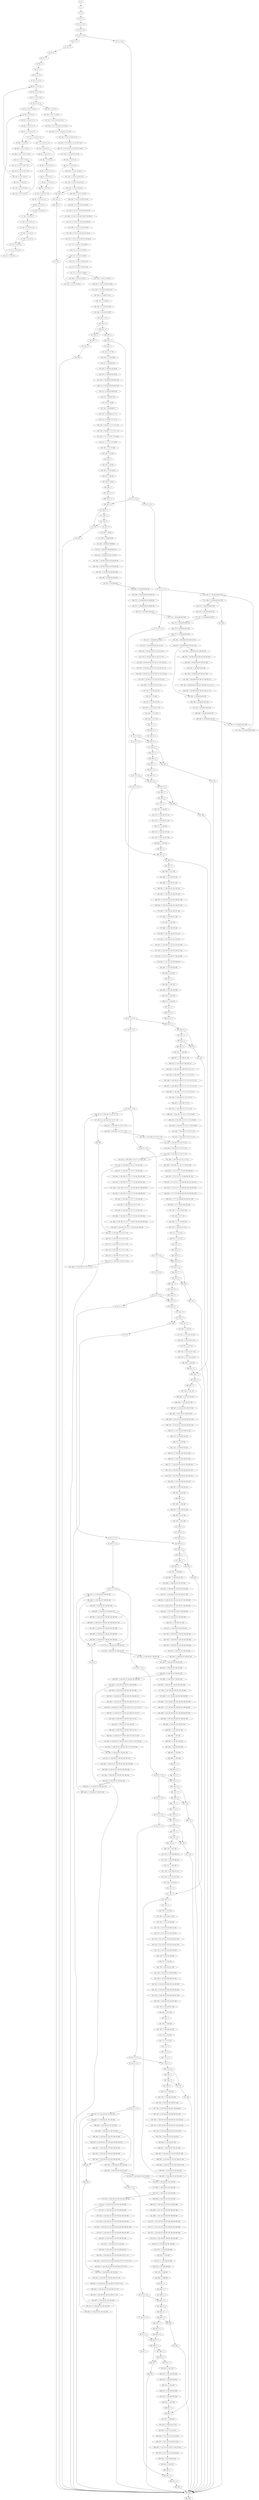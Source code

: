 digraph G {
0[label="0, 0: "];
1[label="1, 1: "];
2[label="2, 2: 0 "];
3[label="3, 3: 0 1 2 "];
4[label="4, 5: 0 1 2 3 4 "];
5[label="5, 6: 0 1 2 3 4 "];
6[label="6, 7: 0 1 2 3 4 "];
7[label="7, 8: 0 1 2 3 4 "];
8[label="8, 9: 0 1 2 3 4 "];
9[label="9, 10: 0 1 2 3 4 "];
10[label="10, 11: 0 1 2 3 4 "];
11[label="11, 12: 0 1 2 3 4 "];
12[label="12, 13: 0 1 2 3 4 "];
13[label="13, 14: 0 1 2 3 4 "];
14[label="14, 15: 0 1 2 3 4 "];
15[label="15, 16: 0 1 2 3 4 "];
16[label="16, 17: 0 1 2 3 4 "];
17[label="17, 18: 0 1 2 3 4 "];
18[label="18, 19: 0 1 2 3 4 "];
19[label="19, 20: 0 1 2 3 4 "];
20[label="20, 21: 0 1 2 3 4 "];
21[label="21, 22: 0 1 2 3 4 "];
22[label="22, 23: 0 1 2 3 4 "];
23[label="23, 24: 0 1 2 3 4 "];
24[label="24, 25: 0 1 2 3 4 "];
25[label="25, 26: 0 1 2 3 4 "];
26[label="26, 27: 0 1 2 3 4 "];
27[label="27, 28: 0 1 2 3 4 "];
28[label="28, 29: 0 1 2 3 4 "];
29[label="29, 30: 0 1 2 3 4 "];
30[label="30, 31: 0 1 2 3 4 "];
31[label="31, 32: 0 1 2 3 4 "];
32[label="32, 33: 0 1 2 3 4 "];
33[label="33, 34: 0 1 2 3 4 "];
34[label="34, 35: 0 1 2 3 4 "];
35[label="35, 36: 0 1 2 3 4 "];
36[label="36, 37: 0 1 2 3 4 "];
37[label="37, 38: 0 1 2 3 4 "];
38[label="38, 39: 0 1 2 "];
39[label="39, 40: 1 2 "];
40[label="40, 41: 1 2 "];
41[label="41, 43: 1 2 "];
42[label="42, 45: 1 2 "];
43[label="43, 47: 1 2 "];
44[label="44, 49: 1 2 "];
45[label="45, 51: 1 2 "];
46[label="46, 52: 1 2 5 6 "];
47[label="47, 53: 1 2 5 6 7 8 "];
48[label="48, 54: 1 2 5 6 7 8 "];
49[label="49, 56: 1 2 5 6 7 8 9 "];
50[label="50, 57: 1 2 5 6 7 8 9 "];
51[label="51, 58: 1 2 5 6 7 8 "];
52[label="52, 61: 1 2 5 6 7 8 10 11 "];
53[label="53, 63: 1 2 5 6 10 11 "];
54[label="54, 65: 1 2 5 6 10 11 12 "];
55[label="55, 66: 1 2 5 6 10 11 12 "];
56[label="56, 67: 1 2 5 6 10 11 12 "];
57[label="57, 72: 1 2 5 6 10 11 12 "];
58[label="58, 77: 1 2 5 6 10 11 12 "];
59[label="59, 78: 1 2 5 6 10 11 "];
60[label="60, 82: 1 2 5 6 10 11 "];
61[label="61, 83: 1 2 5 6 10 11 "];
62[label="62, 85: 1 2 5 6 10 11 13 "];
63[label="63, 86: 1 2 5 6 10 11 13 "];
64[label="64, 87: 1 2 5 6 10 11 "];
65[label="65, 91: 1 2 5 6 10 11 "];
66[label="66, 92: 1 2 5 6 10 11 "];
67[label="67, 94: 1 2 5 6 10 11 14 "];
68[label="68, 95: 1 2 5 6 10 11 14 "];
69[label="69, 96: 1 2 5 6 10 11 "];
70[label="70, 100: 1 2 5 6 10 11 "];
71[label="71, 101: 1 2 5 6 10 11 "];
72[label="72, 103: 1 2 5 6 10 11 15 "];
73[label="73, 104: 1 2 5 6 10 11 15 "];
74[label="74, 105: 1 2 5 6 10 11 "];
75[label="75, 109: 1 2 5 6 10 11 "];
76[label="76, 110: 1 2 5 6 10 11 "];
77[label="77, 111: 1 2 5 6 10 11 "];
78[label="78, 113: 1 2 5 6 10 11 "];
79[label="79, 954: 1 2 5 6 10 11 "];
80[label="80, 955: 1 2 5 6 7 8 10 11 "];
81[label="81, 956: 1 2 5 6 7 8 10 11 16 17 "];
82[label="82, 115: 1 2 5 6 7 8 16 17 "];
83[label="83, 117: 1 2 5 6 7 8 16 17 18 "];
84[label="84, 118: 1 2 5 6 7 8 16 17 18 "];
85[label="85, 119: 1 2 5 6 7 8 16 17 "];
86[label="86, 123: 1 2 5 6 16 17 "];
87[label="87, 124: 1 2 5 6 7 8 16 17 "];
88[label="88, 125: 1 2 5 6 7 8 16 17 "];
89[label="89, 128: 1 2 5 6 7 8 "];
90[label="90, 129: 1 2 5 6 7 8 19 20 "];
91[label="91, 132: 1 2 5 6 7 8 19 20 21 22 "];
92[label="92, 133: 1 2 5 6 7 8 19 20 21 22 23 24 "];
93[label="93, 134: 1 2 5 6 7 8 19 20 21 22 23 24 "];
94[label="94, 135: 1 2 5 6 7 8 19 20 21 22 "];
95[label="95, 136: 1 2 5 6 19 20 21 22 25 26 27 28 "];
96[label="96, 137: 1 2 5 6 19 20 21 22 25 26 27 28 29 "];
97[label="97, 138: 1 2 5 6 19 20 21 22 29 "];
98[label="98, 140: 1 2 5 6 21 22 "];
99[label="99, 141: 1 2 5 6 21 22 "];
100[label="100, 144: 1 2 5 6 21 22 30 31 "];
101[label="101, 145: 1 2 5 6 21 22 30 31 32 "];
102[label="102, 146: 1 2 5 6 21 22 30 31 32 "];
103[label="103, 147: 1 2 5 6 21 22 30 31 "];
104[label="104, 149: 1 2 "];
105[label="105, 150: 1 2 "];
106[label="106, 154: 1 2 "];
107[label="107, 155: "];
108[label="108, 159: 1 2 5 6 21 22 30 31 "];
109[label="109, 160: 1 2 5 6 21 22 30 31 33 34 "];
110[label="110, 164: 1 2 5 6 21 22 33 34 35 36 "];
111[label="111, 165: 1 2 5 6 21 22 33 34 35 36 37 38 "];
112[label="112, 166: 1 2 5 6 21 22 33 34 35 36 37 38 39 40 "];
113[label="113, 167: 1 2 5 6 21 22 33 34 35 36 39 40 "];
114[label="114, 168: 1 2 5 6 21 22 33 34 35 36 "];
115[label="115, 169: 1 2 5 6 21 22 35 36 41 42 43 44 "];
116[label="116, 170: 1 2 5 6 21 22 35 36 41 42 43 44 45 "];
117[label="117, 171: 1 2 5 6 21 22 35 36 45 "];
118[label="118, 172: 1 2 5 6 21 22 46 47 "];
119[label="119, 173: 1 2 5 6 21 22 46 47 "];
120[label="120, 175: 1 2 5 6 21 22 46 47 48 "];
121[label="121, 176: 1 2 5 6 21 22 46 47 48 "];
122[label="122, 177: 1 2 5 6 21 22 46 47 "];
123[label="123, 180: 1 2 5 6 21 22 46 47 "];
124[label="124, 182: 1 2 5 6 21 22 46 47 "];
125[label="125, 183: 1 2 5 6 21 22 46 47 "];
126[label="126, 184: 1 2 5 6 21 22 46 47 49 50 "];
127[label="127, 185: 1 2 5 6 46 47 49 50 51 52 "];
128[label="128, 186: 1 2 5 6 46 47 51 52 "];
129[label="129, 187: 1 2 5 6 46 47 "];
130[label="130, 188: 1 2 5 6 53 54 55 56 "];
131[label="131, 189: 1 2 5 6 53 54 55 56 "];
132[label="132, 193: 1 2 5 6 "];
133[label="133, 194: 1 2 "];
134[label="134, 197: 1 2 "];
135[label="135, 199: 1 2 "];
136[label="136, 200: 1 2 "];
137[label="137, 204: 1 2 "];
138[label="138, 205: "];
139[label="139, 209: 1 2 "];
140[label="140, 210: 1 2 "];
141[label="141, 214: 1 2 "];
142[label="142, 215: 1 2 57 58 "];
143[label="143, 216: 1 2 57 58 59 60 "];
144[label="144, 217: 1 2 59 60 61 62 "];
145[label="145, 218: 1 2 59 60 61 62 63 64 "];
146[label="146, 219: 1 2 59 60 63 64 65 66 "];
147[label="147, 220: 1 2 59 60 63 64 65 66 67 68 "];
148[label="148, 221: 1 2 59 60 63 64 65 66 67 68 "];
149[label="149, 222: 1 2 63 64 65 66 67 68 "];
150[label="150, 223: 1 2 65 66 67 68 "];
151[label="151, 224: 1 2 65 66 "];
152[label="152, 225: 1 2 65 66 69 70 "];
153[label="153, 226: 1 2 65 66 69 70 71 72 "];
154[label="154, 227: 1 2 65 66 71 72 73 74 "];
155[label="155, 228: 1 2 65 66 71 72 73 74 75 76 "];
156[label="156, 229: 1 2 65 66 71 72 75 76 77 78 "];
157[label="157, 230: 1 2 71 72 75 76 77 78 79 80 "];
158[label="158, 231: 1 2 71 72 75 76 79 80 "];
159[label="159, 232: 1 2 75 76 79 80 "];
160[label="160, 233: 1 2 79 80 "];
161[label="161, 234: 1 2 "];
162[label="162, 235: 1 2 81 82 "];
163[label="163, 236: 1 2 81 82 83 84 "];
164[label="164, 237: 1 2 83 84 "];
165[label="165, 238: 1 2 83 84 "];
166[label="166, 239: 1 2 "];
167[label="167, 241: 0 1 2 "];
168[label="168, 244: 0 1 2 "];
169[label="169, 245: 0 1 2 "];
170[label="170, 246: 0 1 2 "];
171[label="171, 249: 1 2 "];
172[label="172, 250: 1 2 "];
173[label="173, 252: "];
174[label="174, 253: "];
175[label="175, 255: 1 2 "];
176[label="176, 258: 1 2 85 86 "];
177[label="177, 259: 1 2 85 86 87 88 "];
178[label="178, 260: 1 2 85 86 87 88 89 90 "];
179[label="179, 261: 1 2 85 86 87 88 89 90 91 92 "];
180[label="180, 262: 1 2 85 86 87 88 91 92 93 94 "];
181[label="181, 263: 1 2 85 86 87 88 91 92 93 94 95 96 "];
182[label="182, 264: 1 2 85 86 87 88 91 92 93 94 95 96 "];
183[label="183, 265: 1 2 85 86 91 92 93 94 95 96 "];
184[label="184, 266: 1 2 85 86 93 94 95 96 "];
185[label="185, 267: 1 2 85 86 93 94 "];
186[label="186, 268: 1 2 85 86 93 94 97 98 "];
187[label="187, 269: 1 2 85 86 93 94 97 98 99 100 "];
188[label="188, 270: 1 2 85 86 93 94 97 98 99 100 "];
189[label="189, 271: 1 2 85 86 93 94 97 98 99 100 "];
190[label="190, 272: 1 2 85 86 93 94 97 98 "];
191[label="191, 274: 1 2 85 86 93 94 97 98 "];
192[label="192, 275: 1 2 85 86 93 94 97 98 "];
193[label="193, 276: 1 2 85 86 93 94 97 98 "];
194[label="194, 277: 1 2 85 86 93 94 97 98 "];
195[label="195, 280: 1 2 85 86 93 94 97 98 101 102 "];
196[label="196, 281: 1 2 85 86 93 94 97 98 101 102 "];
197[label="197, 284: 1 2 85 86 93 94 97 98 103 104 "];
198[label="198, 285: 1 2 85 86 93 94 97 98 103 104 105 106 "];
199[label="199, 286: 1 2 85 86 93 94 97 98 105 106 "];
200[label="200, 287: 1 2 85 86 93 94 97 98 "];
201[label="201, 288: 1 2 85 86 93 94 97 98 107 108 "];
202[label="202, 290: 1 2 85 86 93 94 97 98 107 108 109 110 "];
203[label="203, 292: 1 2 85 86 93 94 97 98 107 108 109 110 111 112 "];
204[label="204, 293: 1 2 85 86 93 94 97 98 107 108 111 112 "];
205[label="205, 295: 1 2 85 86 93 94 97 98 "];
206[label="206, 296: 1 2 85 86 93 94 97 98 "];
207[label="207, 297: 1 2 85 86 93 94 97 98 "];
208[label="208, 298: 1 2 85 86 93 94 97 98 "];
209[label="209, 299: 1 2 85 86 93 94 97 98 "];
210[label="210, 301: 0 1 2 85 86 93 94 97 98 "];
211[label="211, 304: 0 1 2 85 86 93 94 97 98 "];
212[label="212, 305: 0 1 2 85 86 93 94 97 98 "];
213[label="213, 306: 0 1 2 85 86 93 94 97 98 "];
214[label="214, 309: "];
215[label="215, 311: 1 2 85 86 93 94 97 98 "];
216[label="216, 318: 1 2 85 86 93 94 97 98 "];
217[label="217, 321: 1 2 85 86 93 94 97 98 "];
218[label="218, 322: 1 2 85 86 93 94 97 98 "];
219[label="219, 323: 1 2 85 86 93 94 97 98 113 114 "];
220[label="220, 324: 1 2 93 94 97 98 113 114 115 116 "];
221[label="221, 325: 1 2 93 94 97 98 115 116 117 118 "];
222[label="222, 326: 1 2 93 94 97 98 115 116 117 118 119 120 "];
223[label="223, 327: 1 2 93 94 97 98 115 116 119 120 121 122 "];
224[label="224, 328: 1 2 97 98 115 116 119 120 121 122 123 124 "];
225[label="225, 329: 1 2 97 98 115 116 119 120 123 124 "];
226[label="226, 330: 1 2 97 98 119 120 123 124 "];
227[label="227, 331: 1 2 97 98 123 124 "];
228[label="228, 332: 1 2 97 98 "];
229[label="229, 333: 1 2 97 98 125 126 "];
230[label="230, 334: 1 2 125 126 127 128 "];
231[label="231, 335: 1 2 127 128 "];
232[label="232, 336: 1 2 127 128 "];
233[label="233, 337: 1 2 "];
234[label="234, 339: 0 1 2 "];
235[label="235, 342: 0 1 2 "];
236[label="236, 343: 0 1 2 "];
237[label="237, 344: 0 1 2 "];
238[label="238, 347: 1 2 "];
239[label="239, 348: 1 2 "];
240[label="240, 350: "];
241[label="241, 351: "];
242[label="242, 353: 1 2 "];
243[label="243, 357: 0 1 2 "];
244[label="244, 360: 0 1 2 "];
245[label="245, 361: 0 1 2 "];
246[label="246, 362: 0 1 2 "];
247[label="247, 365: 1 2 "];
248[label="248, 366: 1 2 "];
249[label="249, 368: "];
250[label="250, 369: "];
251[label="251, 371: 1 2 "];
252[label="252, 374: 1 2 129 130 "];
253[label="253, 375: 1 2 129 130 131 132 "];
254[label="254, 376: 1 2 129 130 131 132 "];
255[label="255, 377: 1 2 129 130 "];
256[label="256, 378: 1 2 129 130 133 134 "];
257[label="257, 379: 1 2 133 134 135 136 "];
258[label="258, 380: 1 2 135 136 "];
259[label="259, 381: 1 2 "];
260[label="260, 382: 1 2 "];
261[label="261, 383: 1 2 "];
262[label="262, 387: 1 2 "];
263[label="263, 388: 1 2 137 138 "];
264[label="264, 389: 1 2 137 138 139 140 "];
265[label="265, 390: 1 2 139 140 141 142 "];
266[label="266, 391: 1 2 139 140 141 142 143 144 "];
267[label="267, 392: 1 2 139 140 143 144 145 146 "];
268[label="268, 393: 1 2 139 140 143 144 145 146 147 148 "];
269[label="269, 394: 1 2 139 140 143 144 145 146 147 148 "];
270[label="270, 395: 1 2 143 144 145 146 147 148 "];
271[label="271, 396: 1 2 145 146 147 148 "];
272[label="272, 397: 1 2 145 146 "];
273[label="273, 398: 1 2 145 146 149 150 "];
274[label="274, 399: 1 2 145 146 149 150 151 152 "];
275[label="275, 400: 1 2 145 146 151 152 153 154 "];
276[label="276, 401: 1 2 145 146 151 152 153 154 155 156 "];
277[label="277, 402: 1 2 145 146 151 152 155 156 157 158 "];
278[label="278, 403: 1 2 151 152 155 156 157 158 159 160 "];
279[label="279, 404: 1 2 151 152 155 156 159 160 "];
280[label="280, 405: 1 2 155 156 159 160 "];
281[label="281, 406: 1 2 159 160 "];
282[label="282, 407: 1 2 "];
283[label="283, 408: 1 2 161 162 "];
284[label="284, 409: 1 2 161 162 163 164 "];
285[label="285, 410: 1 2 163 164 "];
286[label="286, 411: 1 2 163 164 "];
287[label="287, 412: 1 2 "];
288[label="288, 414: 0 1 2 "];
289[label="289, 417: 0 1 2 "];
290[label="290, 418: 0 1 2 "];
291[label="291, 419: 0 1 2 "];
292[label="292, 422: 1 2 "];
293[label="293, 423: 1 2 "];
294[label="294, 425: "];
295[label="295, 426: "];
296[label="296, 428: 1 2 "];
297[label="297, 431: 1 2 165 166 "];
298[label="298, 432: 1 2 165 166 167 168 "];
299[label="299, 433: 1 2 165 166 167 168 169 170 "];
300[label="300, 434: 1 2 165 166 167 168 169 170 171 172 "];
301[label="301, 435: 1 2 165 166 167 168 171 172 173 174 "];
302[label="302, 436: 1 2 165 166 167 168 171 172 173 174 175 176 "];
303[label="303, 437: 1 2 165 166 167 168 171 172 173 174 175 176 "];
304[label="304, 438: 1 2 165 166 171 172 173 174 175 176 "];
305[label="305, 439: 1 2 165 166 173 174 175 176 "];
306[label="306, 440: 1 2 165 166 173 174 "];
307[label="307, 441: 1 2 165 166 173 174 177 178 "];
308[label="308, 442: 1 2 165 166 173 174 177 178 179 180 "];
309[label="309, 443: 1 2 165 166 173 174 177 178 179 180 "];
310[label="310, 444: 1 2 165 166 173 174 177 178 179 180 "];
311[label="311, 445: 1 2 165 166 173 174 177 178 "];
312[label="312, 447: 1 2 165 166 173 174 177 178 "];
313[label="313, 448: 1 2 165 166 173 174 177 178 "];
314[label="314, 449: 1 2 165 166 173 174 177 178 "];
315[label="315, 450: 1 2 165 166 173 174 177 178 "];
316[label="316, 453: 1 2 165 166 173 174 177 178 181 182 "];
317[label="317, 454: 1 2 165 166 173 174 177 178 181 182 "];
318[label="318, 457: 1 2 165 166 173 174 177 178 183 184 "];
319[label="319, 458: 1 2 165 166 173 174 177 178 183 184 185 186 "];
320[label="320, 459: 1 2 165 166 173 174 177 178 185 186 187 188 "];
321[label="321, 460: 1 2 165 166 173 174 177 178 185 186 187 188 189 190 "];
322[label="322, 461: 1 2 165 166 173 174 177 178 185 186 189 190 "];
323[label="323, 462: 1 2 165 166 173 174 177 178 189 190 "];
324[label="324, 463: 1 2 165 166 173 174 177 178 "];
325[label="325, 464: 1 2 165 166 173 174 177 178 191 192 "];
326[label="326, 466: 1 2 165 166 173 174 177 178 191 192 193 194 "];
327[label="327, 468: 1 2 165 166 173 174 177 178 191 192 193 194 195 196 "];
328[label="328, 469: 1 2 165 166 173 174 177 178 191 192 195 196 "];
329[label="329, 471: 1 2 165 166 173 174 177 178 "];
330[label="330, 472: 1 2 165 166 173 174 177 178 "];
331[label="331, 473: 1 2 165 166 173 174 177 178 "];
332[label="332, 474: 1 2 165 166 173 174 177 178 "];
333[label="333, 475: 1 2 165 166 173 174 177 178 "];
334[label="334, 477: 0 1 2 165 166 173 174 177 178 "];
335[label="335, 480: 0 1 2 165 166 173 174 177 178 "];
336[label="336, 481: 0 1 2 165 166 173 174 177 178 "];
337[label="337, 482: 0 1 2 165 166 173 174 177 178 "];
338[label="338, 485: "];
339[label="339, 487: 1 2 165 166 173 174 177 178 "];
340[label="340, 494: 1 2 165 166 173 174 177 178 "];
341[label="341, 497: 1 2 165 166 173 174 177 178 "];
342[label="342, 498: 1 2 165 166 173 174 177 178 "];
343[label="343, 499: 1 2 165 166 173 174 177 178 197 198 "];
344[label="344, 500: 1 2 173 174 177 178 197 198 199 200 "];
345[label="345, 501: 1 2 173 174 177 178 199 200 201 202 "];
346[label="346, 502: 1 2 173 174 177 178 199 200 201 202 203 204 "];
347[label="347, 503: 1 2 173 174 177 178 199 200 203 204 205 206 "];
348[label="348, 504: 1 2 177 178 199 200 203 204 205 206 207 208 "];
349[label="349, 505: 1 2 177 178 199 200 203 204 207 208 "];
350[label="350, 506: 1 2 177 178 203 204 207 208 "];
351[label="351, 507: 1 2 177 178 207 208 "];
352[label="352, 508: 1 2 177 178 "];
353[label="353, 509: 1 2 177 178 209 210 "];
354[label="354, 510: 1 2 209 210 211 212 "];
355[label="355, 511: 1 2 211 212 "];
356[label="356, 512: 1 2 211 212 "];
357[label="357, 513: 1 2 "];
358[label="358, 515: 0 1 2 "];
359[label="359, 518: 0 1 2 "];
360[label="360, 519: 0 1 2 "];
361[label="361, 520: 0 1 2 "];
362[label="362, 523: 1 2 "];
363[label="363, 524: 1 2 "];
364[label="364, 526: "];
365[label="365, 527: "];
366[label="366, 529: 1 2 "];
367[label="367, 533: 0 1 2 "];
368[label="368, 536: 0 1 2 "];
369[label="369, 537: 0 1 2 "];
370[label="370, 538: 0 1 2 "];
371[label="371, 541: 1 2 "];
372[label="372, 542: 1 2 "];
373[label="373, 544: "];
374[label="374, 545: "];
375[label="375, 547: 1 2 "];
376[label="376, 550: 1 2 213 214 "];
377[label="377, 551: 1 2 213 214 215 216 "];
378[label="378, 552: 1 2 213 214 215 216 "];
379[label="379, 553: 1 2 213 214 "];
380[label="380, 554: 1 2 213 214 217 218 "];
381[label="381, 555: 1 2 217 218 219 220 "];
382[label="382, 556: 1 2 219 220 "];
383[label="383, 557: 1 2 "];
384[label="384, 558: 1 2 "];
385[label="385, 559: 1 2 "];
386[label="386, 563: 1 2 "];
387[label="387, 564: 1 2 221 222 "];
388[label="388, 565: 1 2 221 222 223 224 "];
389[label="389, 566: 1 2 223 224 225 226 "];
390[label="390, 567: 1 2 223 224 225 226 227 228 "];
391[label="391, 568: 1 2 223 224 227 228 229 230 "];
392[label="392, 569: 1 2 223 224 227 228 229 230 231 232 "];
393[label="393, 570: 1 2 223 224 227 228 229 230 231 232 "];
394[label="394, 571: 1 2 227 228 229 230 231 232 "];
395[label="395, 572: 1 2 229 230 231 232 "];
396[label="396, 573: 1 2 229 230 "];
397[label="397, 574: 1 2 229 230 233 234 "];
398[label="398, 575: 1 2 229 230 233 234 235 236 "];
399[label="399, 576: 1 2 229 230 235 236 237 238 "];
400[label="400, 577: 1 2 229 230 235 236 237 238 239 240 "];
401[label="401, 578: 1 2 229 230 235 236 239 240 241 242 "];
402[label="402, 579: 1 2 235 236 239 240 241 242 243 244 "];
403[label="403, 580: 1 2 235 236 239 240 243 244 "];
404[label="404, 581: 1 2 239 240 243 244 "];
405[label="405, 582: 1 2 243 244 "];
406[label="406, 583: 1 2 "];
407[label="407, 584: 1 2 245 246 "];
408[label="408, 585: 1 2 245 246 247 248 "];
409[label="409, 586: 1 2 247 248 "];
410[label="410, 587: 1 2 247 248 "];
411[label="411, 588: 1 2 "];
412[label="412, 590: 0 1 2 "];
413[label="413, 593: 0 1 2 "];
414[label="414, 594: 0 1 2 "];
415[label="415, 595: 0 1 2 "];
416[label="416, 598: 1 2 "];
417[label="417, 599: 1 2 "];
418[label="418, 601: "];
419[label="419, 602: "];
420[label="420, 604: 1 2 "];
421[label="421, 607: 1 2 249 250 "];
422[label="422, 608: 1 2 249 250 251 252 "];
423[label="423, 609: 1 2 249 250 251 252 253 254 "];
424[label="424, 610: 1 2 249 250 251 252 253 254 255 256 "];
425[label="425, 611: 1 2 249 250 251 252 255 256 257 258 "];
426[label="426, 612: 1 2 249 250 251 252 255 256 257 258 259 260 "];
427[label="427, 613: 1 2 249 250 251 252 255 256 257 258 259 260 "];
428[label="428, 614: 1 2 249 250 255 256 257 258 259 260 "];
429[label="429, 615: 1 2 249 250 257 258 259 260 "];
430[label="430, 616: 1 2 249 250 257 258 "];
431[label="431, 617: 1 2 249 250 257 258 261 262 "];
432[label="432, 618: 1 2 249 250 257 258 261 262 263 264 "];
433[label="433, 619: 1 2 249 250 257 258 261 262 263 264 "];
434[label="434, 620: 1 2 249 250 257 258 261 262 263 264 "];
435[label="435, 621: 1 2 249 250 257 258 261 262 "];
436[label="436, 623: 1 2 249 250 257 258 261 262 "];
437[label="437, 624: 1 2 249 250 257 258 261 262 "];
438[label="438, 625: 1 2 249 250 257 258 261 262 "];
439[label="439, 626: 1 2 249 250 257 258 261 262 "];
440[label="440, 629: 1 2 249 250 257 258 261 262 265 266 "];
441[label="441, 630: 1 2 249 250 257 258 261 262 265 266 "];
442[label="442, 633: 1 2 249 250 257 258 261 262 267 268 "];
443[label="443, 634: 1 2 249 250 257 258 261 262 267 268 269 270 "];
444[label="444, 635: 1 2 249 250 257 258 261 262 269 270 271 272 "];
445[label="445, 636: 1 2 249 250 257 258 261 262 269 270 271 272 273 274 "];
446[label="446, 637: 1 2 249 250 257 258 261 262 269 270 273 274 "];
447[label="447, 638: 1 2 249 250 257 258 261 262 273 274 "];
448[label="448, 639: 1 2 249 250 257 258 261 262 "];
449[label="449, 640: 1 2 249 250 257 258 261 262 275 276 "];
450[label="450, 642: 1 2 249 250 257 258 261 262 275 276 277 278 "];
451[label="451, 644: 1 2 249 250 257 258 261 262 275 276 277 278 279 280 "];
452[label="452, 645: 1 2 249 250 257 258 261 262 275 276 279 280 "];
453[label="453, 646: 1 2 249 250 257 258 261 262 "];
454[label="454, 647: 1 2 249 250 257 258 261 262 281 282 "];
455[label="455, 648: 1 2 249 250 257 258 261 262 281 282 283 284 "];
456[label="456, 649: 1 2 249 250 257 258 261 262 283 284 "];
457[label="457, 650: 1 2 249 250 257 258 261 262 283 284 "];
458[label="458, 651: 1 2 249 250 257 258 261 262 "];
459[label="459, 653: 0 1 2 249 250 257 258 261 262 "];
460[label="460, 656: 0 1 2 249 250 257 258 261 262 "];
461[label="461, 657: 0 1 2 249 250 257 258 261 262 "];
462[label="462, 658: 0 1 2 249 250 257 258 261 262 "];
463[label="463, 661: 1 2 249 250 257 258 261 262 "];
464[label="464, 662: 1 2 249 250 257 258 261 262 "];
465[label="465, 665: 1 2 249 250 257 258 261 262 285 286 "];
466[label="466, 666: 1 2 249 250 257 258 261 262 285 286 287 288 "];
467[label="467, 667: 1 2 249 250 257 258 261 262 287 288 "];
468[label="468, 668: 1 2 249 250 257 258 261 262 289 290 "];
469[label="469, 669: 1 2 249 250 257 258 261 262 289 290 "];
470[label="470, 671: "];
471[label="471, 672: "];
472[label="472, 674: 1 2 249 250 257 258 261 262 "];
473[label="473, 678: 1 2 249 250 257 258 261 262 "];
474[label="474, 681: 1 2 249 250 257 258 261 262 "];
475[label="475, 682: 1 2 249 250 257 258 261 262 "];
476[label="476, 683: 1 2 249 250 257 258 261 262 291 292 "];
477[label="477, 684: 1 2 257 258 261 262 291 292 293 294 "];
478[label="478, 685: 1 2 257 258 261 262 293 294 295 296 "];
479[label="479, 686: 1 2 257 258 261 262 293 294 295 296 297 298 "];
480[label="480, 687: 1 2 257 258 261 262 293 294 297 298 299 300 "];
481[label="481, 688: 1 2 261 262 293 294 297 298 299 300 301 302 "];
482[label="482, 689: 1 2 261 262 293 294 297 298 301 302 "];
483[label="483, 690: 1 2 261 262 297 298 301 302 "];
484[label="484, 691: 1 2 261 262 301 302 "];
485[label="485, 692: 1 2 261 262 "];
486[label="486, 693: 1 2 261 262 303 304 "];
487[label="487, 694: 1 2 303 304 305 306 "];
488[label="488, 695: 1 2 305 306 "];
489[label="489, 696: 1 2 305 306 "];
490[label="490, 697: 1 2 "];
491[label="491, 699: 0 1 2 "];
492[label="492, 702: 0 1 2 "];
493[label="493, 703: 0 1 2 "];
494[label="494, 704: 0 1 2 "];
495[label="495, 707: 1 2 "];
496[label="496, 708: 1 2 "];
497[label="497, 710: "];
498[label="498, 711: "];
499[label="499, 713: 1 2 "];
500[label="500, 717: 0 1 2 "];
501[label="501, 720: 0 1 2 "];
502[label="502, 721: 0 1 2 "];
503[label="503, 722: 0 1 2 "];
504[label="504, 725: 1 2 "];
505[label="505, 726: 1 2 "];
506[label="506, 728: "];
507[label="507, 729: "];
508[label="508, 731: 1 2 "];
509[label="509, 734: 1 2 307 308 "];
510[label="510, 735: 1 2 307 308 309 310 "];
511[label="511, 736: 1 2 307 308 309 310 "];
512[label="512, 737: 1 2 307 308 "];
513[label="513, 738: 1 2 307 308 311 312 "];
514[label="514, 739: 1 2 311 312 313 314 "];
515[label="515, 740: 1 2 313 314 "];
516[label="516, 741: 1 2 "];
517[label="517, 742: 1 2 "];
518[label="518, 743: 1 2 "];
519[label="519, 747: 1 2 "];
520[label="520, 748: 1 2 315 316 "];
521[label="521, 749: 1 2 315 316 317 318 "];
522[label="522, 750: 1 2 317 318 319 320 "];
523[label="523, 751: 1 2 317 318 319 320 321 322 "];
524[label="524, 752: 1 2 317 318 321 322 323 324 "];
525[label="525, 753: 1 2 317 318 321 322 323 324 325 326 "];
526[label="526, 754: 1 2 317 318 321 322 323 324 325 326 "];
527[label="527, 755: 1 2 321 322 323 324 325 326 "];
528[label="528, 756: 1 2 323 324 325 326 "];
529[label="529, 757: 1 2 323 324 "];
530[label="530, 758: 1 2 323 324 327 328 "];
531[label="531, 759: 1 2 323 324 327 328 329 330 "];
532[label="532, 760: 1 2 323 324 329 330 331 332 "];
533[label="533, 761: 1 2 323 324 329 330 331 332 333 334 "];
534[label="534, 762: 1 2 323 324 329 330 333 334 335 336 "];
535[label="535, 763: 1 2 329 330 333 334 335 336 337 338 "];
536[label="536, 764: 1 2 329 330 333 334 337 338 "];
537[label="537, 765: 1 2 333 334 337 338 "];
538[label="538, 766: 1 2 337 338 "];
539[label="539, 767: 1 2 "];
540[label="540, 768: 1 2 339 340 "];
541[label="541, 769: 1 2 339 340 341 342 "];
542[label="542, 770: 1 2 341 342 "];
543[label="543, 771: 1 2 341 342 "];
544[label="544, 772: 1 2 "];
545[label="545, 774: 0 1 2 "];
546[label="546, 777: 0 1 2 "];
547[label="547, 778: 0 1 2 "];
548[label="548, 779: 0 1 2 "];
549[label="549, 782: 1 2 "];
550[label="550, 783: 1 2 "];
551[label="551, 785: "];
552[label="552, 786: "];
553[label="553, 788: 1 2 "];
554[label="554, 791: 1 2 343 344 "];
555[label="555, 792: 1 2 343 344 345 346 "];
556[label="556, 793: 1 2 343 344 345 346 347 348 "];
557[label="557, 794: 1 2 343 344 345 346 347 348 349 350 "];
558[label="558, 795: 1 2 343 344 345 346 349 350 351 352 "];
559[label="559, 796: 1 2 343 344 345 346 349 350 351 352 353 354 "];
560[label="560, 797: 1 2 343 344 345 346 349 350 351 352 353 354 "];
561[label="561, 798: 1 2 343 344 349 350 351 352 353 354 "];
562[label="562, 799: 1 2 343 344 351 352 353 354 "];
563[label="563, 800: 1 2 343 344 351 352 "];
564[label="564, 801: 1 2 343 344 351 352 355 356 "];
565[label="565, 802: 1 2 343 344 351 352 355 356 357 358 "];
566[label="566, 803: 1 2 343 344 351 352 355 356 357 358 "];
567[label="567, 804: 1 2 343 344 351 352 355 356 357 358 "];
568[label="568, 805: 1 2 343 344 351 352 355 356 "];
569[label="569, 807: 1 2 343 344 351 352 355 356 "];
570[label="570, 808: 1 2 343 344 351 352 355 356 "];
571[label="571, 809: 1 2 343 344 351 352 355 356 "];
572[label="572, 810: 1 2 343 344 351 352 355 356 "];
573[label="573, 813: 1 2 343 344 351 352 355 356 359 360 "];
574[label="574, 814: 1 2 343 344 351 352 355 356 359 360 "];
575[label="575, 817: 1 2 343 344 351 352 355 356 361 362 "];
576[label="576, 818: 1 2 343 344 351 352 355 356 361 362 363 364 "];
577[label="577, 819: 1 2 343 344 351 352 355 356 363 364 365 366 "];
578[label="578, 820: 1 2 343 344 351 352 355 356 363 364 365 366 367 368 "];
579[label="579, 821: 1 2 343 344 351 352 355 356 363 364 367 368 "];
580[label="580, 822: 1 2 343 344 351 352 355 356 367 368 "];
581[label="581, 823: 1 2 343 344 351 352 355 356 "];
582[label="582, 824: 1 2 343 344 351 352 355 356 369 370 "];
583[label="583, 826: 1 2 343 344 351 352 355 356 369 370 371 372 "];
584[label="584, 828: 1 2 343 344 351 352 355 356 369 370 371 372 373 374 "];
585[label="585, 829: 1 2 343 344 351 352 355 356 369 370 373 374 "];
586[label="586, 830: 1 2 343 344 351 352 355 356 "];
587[label="587, 831: 1 2 343 344 351 352 355 356 375 376 "];
588[label="588, 832: 1 2 343 344 351 352 355 356 375 376 377 378 "];
589[label="589, 833: 1 2 343 344 351 352 355 356 377 378 "];
590[label="590, 834: 1 2 343 344 351 352 355 356 377 378 "];
591[label="591, 835: 1 2 343 344 351 352 355 356 "];
592[label="592, 837: 0 1 2 343 344 351 352 355 356 "];
593[label="593, 840: 0 1 2 343 344 351 352 355 356 "];
594[label="594, 841: 0 1 2 343 344 351 352 355 356 "];
595[label="595, 842: 0 1 2 343 344 351 352 355 356 "];
596[label="596, 845: 1 2 343 344 351 352 355 356 "];
597[label="597, 846: 1 2 343 344 351 352 355 356 "];
598[label="598, 849: 1 2 343 344 351 352 355 356 379 380 "];
599[label="599, 850: 1 2 343 344 351 352 355 356 379 380 381 382 "];
600[label="600, 851: 1 2 343 344 351 352 355 356 381 382 "];
601[label="601, 852: 1 2 343 344 351 352 355 356 383 384 "];
602[label="602, 853: 1 2 343 344 351 352 355 356 383 384 "];
603[label="603, 855: "];
604[label="604, 856: "];
605[label="605, 858: 1 2 343 344 351 352 355 356 "];
606[label="606, 862: 1 2 343 344 351 352 355 356 "];
607[label="607, 865: 1 2 343 344 351 352 355 356 "];
608[label="608, 866: 1 2 343 344 351 352 355 356 "];
609[label="609, 867: 1 2 343 344 351 352 355 356 385 386 "];
610[label="610, 868: 1 2 351 352 355 356 385 386 387 388 "];
611[label="611, 869: 1 2 351 352 355 356 387 388 389 390 "];
612[label="612, 870: 1 2 351 352 355 356 387 388 389 390 391 392 "];
613[label="613, 871: 1 2 351 352 355 356 387 388 391 392 393 394 "];
614[label="614, 872: 1 2 355 356 387 388 391 392 393 394 395 396 "];
615[label="615, 873: 1 2 355 356 387 388 391 392 395 396 "];
616[label="616, 874: 1 2 355 356 391 392 395 396 "];
617[label="617, 875: 1 2 355 356 395 396 "];
618[label="618, 876: 1 2 355 356 "];
619[label="619, 877: 1 2 355 356 397 398 "];
620[label="620, 878: 1 2 397 398 399 400 "];
621[label="621, 879: 1 2 399 400 "];
622[label="622, 880: 1 2 399 400 "];
623[label="623, 881: 1 2 "];
624[label="624, 883: 0 1 2 "];
625[label="625, 886: 0 1 2 "];
626[label="626, 887: 0 1 2 "];
627[label="627, 888: 0 1 2 "];
628[label="628, 891: 1 2 "];
629[label="629, 892: 1 2 "];
630[label="630, 894: "];
631[label="631, 895: "];
632[label="632, 897: 1 2 "];
633[label="633, 901: 0 1 2 "];
634[label="634, 904: 0 1 2 "];
635[label="635, 905: 0 1 2 "];
636[label="636, 906: 0 1 2 "];
637[label="637, 909: 1 2 "];
638[label="638, 910: 1 2 "];
639[label="639, 912: "];
640[label="640, 913: "];
641[label="641, 915: 1 2 "];
642[label="642, 918: 1 2 401 402 "];
643[label="643, 919: 1 2 401 402 403 404 "];
644[label="644, 920: 1 2 401 402 403 404 "];
645[label="645, 921: 1 2 401 402 "];
646[label="646, 922: 1 2 401 402 405 406 "];
647[label="647, 923: 1 2 405 406 407 408 "];
648[label="648, 924: 1 2 407 408 "];
649[label="649, 925: 1 2 "];
650[label="650, 926: 1 2 "];
651[label="651, 927: 1 2 409 410 "];
652[label="652, 928: 1 2 409 410 411 412 "];
653[label="653, 929: 1 2 411 412 413 414 "];
654[label="654, 930: 1 2 411 412 413 414 415 416 "];
655[label="655, 931: 1 2 411 412 415 416 417 418 "];
656[label="656, 932: 1 2 411 412 415 416 417 418 419 420 "];
657[label="657, 933: 1 2 411 412 415 416 419 420 "];
658[label="658, 934: 1 2 415 416 419 420 "];
659[label="659, 935: 1 2 419 420 "];
660[label="660, 936: 1 2 "];
661[label="661, 937: 1 2 "];
662[label="662, 941: 1 2 "];
663[label="663, 942: "];
664[label="664, 943: "];
665[label="665, 944: "];
0->1 ;
1->2 ;
2->3 ;
3->4 ;
4->5 ;
5->6 ;
6->7 ;
6->40 ;
7->8 ;
8->9 ;
8->169 ;
9->10 ;
10->11 ;
10->212 ;
11->12 ;
12->13 ;
12->236 ;
13->14 ;
14->15 ;
14->245 ;
15->16 ;
16->17 ;
16->290 ;
17->18 ;
18->19 ;
18->336 ;
19->20 ;
20->21 ;
20->360 ;
21->22 ;
22->23 ;
22->369 ;
23->24 ;
24->25 ;
24->414 ;
25->26 ;
26->27 ;
26->461 ;
27->28 ;
28->29 ;
28->493 ;
29->30 ;
30->31 ;
30->502 ;
31->32 ;
32->33 ;
32->547 ;
33->34 ;
34->35 ;
34->594 ;
35->36 ;
36->37 ;
36->626 ;
37->38 ;
38->39 ;
38->635 ;
39->661 ;
40->41 ;
41->42 ;
42->43 ;
43->44 ;
44->45 ;
45->46 ;
46->47 ;
47->48 ;
48->49 ;
49->50 ;
50->51 ;
51->52 ;
51->89 ;
52->53 ;
53->54 ;
54->55 ;
55->56 ;
56->57 ;
56->79 ;
57->58 ;
57->79 ;
58->59 ;
59->60 ;
59->61 ;
60->61 ;
61->62 ;
62->63 ;
63->64 ;
64->65 ;
64->66 ;
65->66 ;
66->67 ;
67->68 ;
68->69 ;
69->70 ;
69->71 ;
70->71 ;
71->72 ;
72->73 ;
73->74 ;
74->75 ;
74->76 ;
75->76 ;
76->77 ;
77->78 ;
78->53 ;
79->80 ;
80->81 ;
81->82 ;
82->83 ;
83->84 ;
84->85 ;
85->86 ;
85->48 ;
86->87 ;
87->88 ;
88->82 ;
89->90 ;
90->91 ;
91->92 ;
92->93 ;
93->94 ;
94->95 ;
95->96 ;
96->97 ;
97->98 ;
98->99 ;
99->100 ;
99->104 ;
100->101 ;
101->102 ;
102->103 ;
103->104 ;
103->108 ;
104->105 ;
105->106 ;
106->107 ;
107->664 ;
108->109 ;
109->110 ;
110->111 ;
111->112 ;
112->113 ;
113->114 ;
114->115 ;
115->116 ;
116->117 ;
117->118 ;
118->119 ;
119->120 ;
120->121 ;
121->122 ;
122->123 ;
122->125 ;
123->124 ;
124->119 ;
125->126 ;
126->127 ;
127->128 ;
128->129 ;
129->130 ;
130->131 ;
131->132 ;
132->133 ;
133->134 ;
133->135 ;
134->135 ;
134->139 ;
135->136 ;
136->137 ;
137->138 ;
138->664 ;
139->140 ;
140->141 ;
140->260 ;
141->142 ;
142->143 ;
143->144 ;
144->145 ;
145->146 ;
146->147 ;
147->148 ;
148->149 ;
149->150 ;
150->151 ;
151->152 ;
152->153 ;
153->154 ;
154->155 ;
155->156 ;
156->157 ;
157->158 ;
158->159 ;
159->160 ;
160->161 ;
161->162 ;
162->163 ;
163->164 ;
164->165 ;
165->166 ;
166->167 ;
167->168 ;
168->169 ;
169->170 ;
170->171 ;
170->173 ;
171->172 ;
172->173 ;
172->175 ;
173->174 ;
174->664 ;
175->176 ;
176->177 ;
177->178 ;
178->179 ;
179->180 ;
180->181 ;
181->182 ;
182->183 ;
183->184 ;
184->185 ;
185->186 ;
186->187 ;
187->188 ;
188->189 ;
189->190 ;
190->191 ;
191->192 ;
192->193 ;
193->194 ;
194->195 ;
194->218 ;
195->196 ;
196->197 ;
196->205 ;
197->198 ;
198->199 ;
199->200 ;
200->201 ;
201->202 ;
202->203 ;
203->204 ;
204->205 ;
205->206 ;
206->207 ;
207->208 ;
208->209 ;
209->210 ;
210->211 ;
211->212 ;
212->213 ;
213->214 ;
213->215 ;
214->664 ;
215->216 ;
216->217 ;
217->192 ;
218->219 ;
219->220 ;
220->221 ;
221->222 ;
222->223 ;
223->224 ;
224->225 ;
225->226 ;
226->227 ;
227->228 ;
228->229 ;
229->230 ;
230->231 ;
231->232 ;
232->233 ;
233->234 ;
234->235 ;
235->236 ;
236->237 ;
237->238 ;
237->240 ;
238->239 ;
239->240 ;
239->242 ;
240->241 ;
241->664 ;
242->243 ;
243->244 ;
244->245 ;
245->246 ;
246->247 ;
246->249 ;
247->248 ;
248->249 ;
248->251 ;
249->250 ;
250->664 ;
251->252 ;
252->253 ;
253->254 ;
254->255 ;
255->256 ;
256->257 ;
257->258 ;
258->259 ;
259->260 ;
260->261 ;
261->262 ;
261->384 ;
262->263 ;
263->264 ;
264->265 ;
265->266 ;
266->267 ;
267->268 ;
268->269 ;
269->270 ;
270->271 ;
271->272 ;
272->273 ;
273->274 ;
274->275 ;
275->276 ;
276->277 ;
277->278 ;
278->279 ;
279->280 ;
280->281 ;
281->282 ;
282->283 ;
283->284 ;
284->285 ;
285->286 ;
286->287 ;
287->288 ;
288->289 ;
289->290 ;
290->291 ;
291->292 ;
291->294 ;
292->293 ;
293->294 ;
293->296 ;
294->295 ;
295->664 ;
296->297 ;
297->298 ;
298->299 ;
299->300 ;
300->301 ;
301->302 ;
302->303 ;
303->304 ;
304->305 ;
305->306 ;
306->307 ;
307->308 ;
308->309 ;
309->310 ;
310->311 ;
311->312 ;
312->313 ;
313->314 ;
314->315 ;
315->316 ;
315->342 ;
316->317 ;
317->318 ;
317->329 ;
318->319 ;
319->320 ;
320->321 ;
321->322 ;
322->323 ;
323->324 ;
324->325 ;
325->326 ;
326->327 ;
327->328 ;
328->329 ;
329->330 ;
330->331 ;
331->332 ;
332->333 ;
333->334 ;
334->335 ;
335->336 ;
336->337 ;
337->338 ;
337->339 ;
338->664 ;
339->340 ;
340->341 ;
341->313 ;
342->343 ;
343->344 ;
344->345 ;
345->346 ;
346->347 ;
347->348 ;
348->349 ;
349->350 ;
350->351 ;
351->352 ;
352->353 ;
353->354 ;
354->355 ;
355->356 ;
356->357 ;
357->358 ;
358->359 ;
359->360 ;
360->361 ;
361->362 ;
361->364 ;
362->363 ;
363->364 ;
363->366 ;
364->365 ;
365->664 ;
366->367 ;
367->368 ;
368->369 ;
369->370 ;
370->371 ;
370->373 ;
371->372 ;
372->373 ;
372->375 ;
373->374 ;
374->664 ;
375->376 ;
376->377 ;
377->378 ;
378->379 ;
379->380 ;
380->381 ;
381->382 ;
382->383 ;
383->384 ;
384->385 ;
385->386 ;
385->517 ;
386->387 ;
387->388 ;
388->389 ;
389->390 ;
390->391 ;
391->392 ;
392->393 ;
393->394 ;
394->395 ;
395->396 ;
396->397 ;
397->398 ;
398->399 ;
399->400 ;
400->401 ;
401->402 ;
402->403 ;
403->404 ;
404->405 ;
405->406 ;
406->407 ;
407->408 ;
408->409 ;
409->410 ;
410->411 ;
411->412 ;
412->413 ;
413->414 ;
414->415 ;
415->416 ;
415->418 ;
416->417 ;
417->418 ;
417->420 ;
418->419 ;
419->664 ;
420->421 ;
421->422 ;
422->423 ;
423->424 ;
424->425 ;
425->426 ;
426->427 ;
427->428 ;
428->429 ;
429->430 ;
430->431 ;
431->432 ;
432->433 ;
433->434 ;
434->435 ;
435->436 ;
436->437 ;
437->438 ;
438->439 ;
439->440 ;
439->475 ;
440->441 ;
441->442 ;
441->453 ;
442->443 ;
443->444 ;
444->445 ;
445->446 ;
446->447 ;
447->448 ;
448->449 ;
449->450 ;
450->451 ;
451->452 ;
452->453 ;
453->454 ;
454->455 ;
455->456 ;
456->457 ;
457->458 ;
458->459 ;
459->460 ;
460->461 ;
461->462 ;
462->463 ;
462->470 ;
463->464 ;
464->465 ;
464->472 ;
465->466 ;
466->467 ;
467->468 ;
468->469 ;
469->470 ;
469->472 ;
470->471 ;
471->664 ;
472->473 ;
473->474 ;
474->437 ;
475->476 ;
476->477 ;
477->478 ;
478->479 ;
479->480 ;
480->481 ;
481->482 ;
482->483 ;
483->484 ;
484->485 ;
485->486 ;
486->487 ;
487->488 ;
488->489 ;
489->490 ;
490->491 ;
491->492 ;
492->493 ;
493->494 ;
494->495 ;
494->497 ;
495->496 ;
496->497 ;
496->499 ;
497->498 ;
498->664 ;
499->500 ;
500->501 ;
501->502 ;
502->503 ;
503->504 ;
503->506 ;
504->505 ;
505->506 ;
505->508 ;
506->507 ;
507->664 ;
508->509 ;
509->510 ;
510->511 ;
511->512 ;
512->513 ;
513->514 ;
514->515 ;
515->516 ;
516->517 ;
517->518 ;
518->519 ;
518->650 ;
519->520 ;
520->521 ;
521->522 ;
522->523 ;
523->524 ;
524->525 ;
525->526 ;
526->527 ;
527->528 ;
528->529 ;
529->530 ;
530->531 ;
531->532 ;
532->533 ;
533->534 ;
534->535 ;
535->536 ;
536->537 ;
537->538 ;
538->539 ;
539->540 ;
540->541 ;
541->542 ;
542->543 ;
543->544 ;
544->545 ;
545->546 ;
546->547 ;
547->548 ;
548->549 ;
548->551 ;
549->550 ;
550->551 ;
550->553 ;
551->552 ;
552->664 ;
553->554 ;
554->555 ;
555->556 ;
556->557 ;
557->558 ;
558->559 ;
559->560 ;
560->561 ;
561->562 ;
562->563 ;
563->564 ;
564->565 ;
565->566 ;
566->567 ;
567->568 ;
568->569 ;
569->570 ;
570->571 ;
571->572 ;
572->573 ;
572->608 ;
573->574 ;
574->575 ;
574->586 ;
575->576 ;
576->577 ;
577->578 ;
578->579 ;
579->580 ;
580->581 ;
581->582 ;
582->583 ;
583->584 ;
584->585 ;
585->586 ;
586->587 ;
587->588 ;
588->589 ;
589->590 ;
590->591 ;
591->592 ;
592->593 ;
593->594 ;
594->595 ;
595->596 ;
595->603 ;
596->597 ;
597->598 ;
597->605 ;
598->599 ;
599->600 ;
600->601 ;
601->602 ;
602->603 ;
602->605 ;
603->604 ;
604->664 ;
605->606 ;
606->607 ;
607->570 ;
608->609 ;
609->610 ;
610->611 ;
611->612 ;
612->613 ;
613->614 ;
614->615 ;
615->616 ;
616->617 ;
617->618 ;
618->619 ;
619->620 ;
620->621 ;
621->622 ;
622->623 ;
623->624 ;
624->625 ;
625->626 ;
626->627 ;
627->628 ;
627->630 ;
628->629 ;
629->630 ;
629->632 ;
630->631 ;
631->664 ;
632->633 ;
633->634 ;
634->635 ;
635->636 ;
636->637 ;
636->639 ;
637->638 ;
638->639 ;
638->641 ;
639->640 ;
640->664 ;
641->642 ;
642->643 ;
643->644 ;
644->645 ;
645->646 ;
646->647 ;
647->648 ;
648->649 ;
649->650 ;
650->651 ;
651->652 ;
652->653 ;
653->654 ;
654->655 ;
655->656 ;
656->657 ;
657->658 ;
658->659 ;
659->660 ;
660->661 ;
661->662 ;
662->663 ;
663->664 ;
664->665 ;
}
